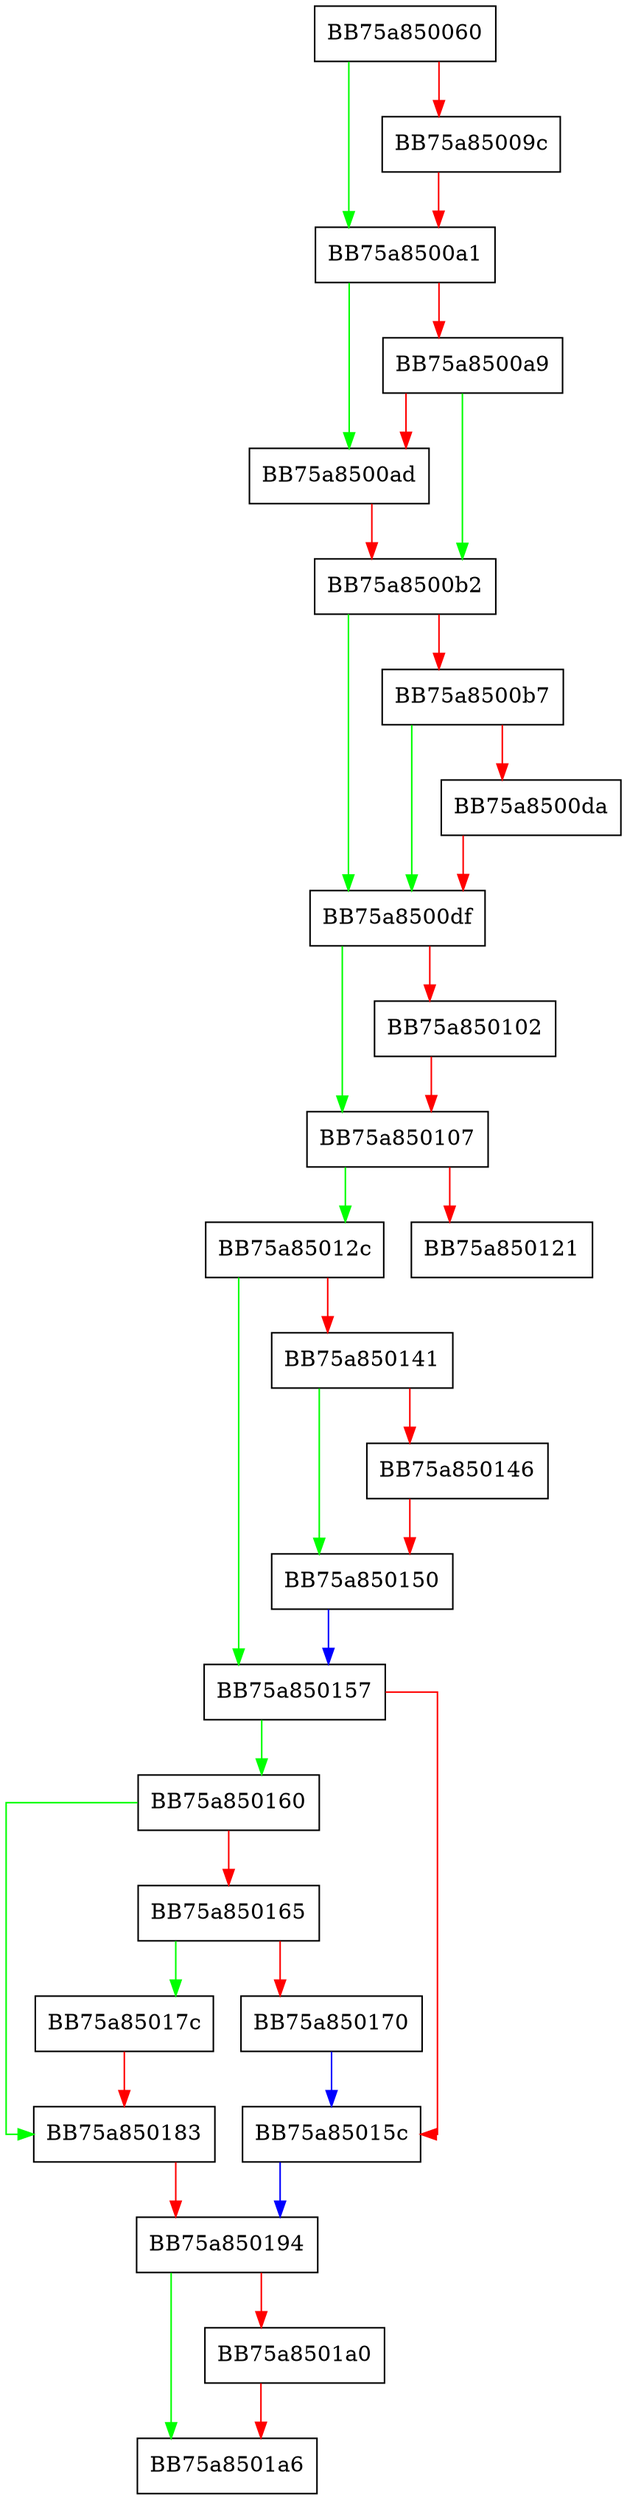 digraph BootChangeInfo {
  node [shape="box"];
  graph [splines=ortho];
  BB75a850060 -> BB75a8500a1 [color="green"];
  BB75a850060 -> BB75a85009c [color="red"];
  BB75a85009c -> BB75a8500a1 [color="red"];
  BB75a8500a1 -> BB75a8500ad [color="green"];
  BB75a8500a1 -> BB75a8500a9 [color="red"];
  BB75a8500a9 -> BB75a8500b2 [color="green"];
  BB75a8500a9 -> BB75a8500ad [color="red"];
  BB75a8500ad -> BB75a8500b2 [color="red"];
  BB75a8500b2 -> BB75a8500df [color="green"];
  BB75a8500b2 -> BB75a8500b7 [color="red"];
  BB75a8500b7 -> BB75a8500df [color="green"];
  BB75a8500b7 -> BB75a8500da [color="red"];
  BB75a8500da -> BB75a8500df [color="red"];
  BB75a8500df -> BB75a850107 [color="green"];
  BB75a8500df -> BB75a850102 [color="red"];
  BB75a850102 -> BB75a850107 [color="red"];
  BB75a850107 -> BB75a85012c [color="green"];
  BB75a850107 -> BB75a850121 [color="red"];
  BB75a85012c -> BB75a850157 [color="green"];
  BB75a85012c -> BB75a850141 [color="red"];
  BB75a850141 -> BB75a850150 [color="green"];
  BB75a850141 -> BB75a850146 [color="red"];
  BB75a850146 -> BB75a850150 [color="red"];
  BB75a850150 -> BB75a850157 [color="blue"];
  BB75a850157 -> BB75a850160 [color="green"];
  BB75a850157 -> BB75a85015c [color="red"];
  BB75a85015c -> BB75a850194 [color="blue"];
  BB75a850160 -> BB75a850183 [color="green"];
  BB75a850160 -> BB75a850165 [color="red"];
  BB75a850165 -> BB75a85017c [color="green"];
  BB75a850165 -> BB75a850170 [color="red"];
  BB75a850170 -> BB75a85015c [color="blue"];
  BB75a85017c -> BB75a850183 [color="red"];
  BB75a850183 -> BB75a850194 [color="red"];
  BB75a850194 -> BB75a8501a6 [color="green"];
  BB75a850194 -> BB75a8501a0 [color="red"];
  BB75a8501a0 -> BB75a8501a6 [color="red"];
}